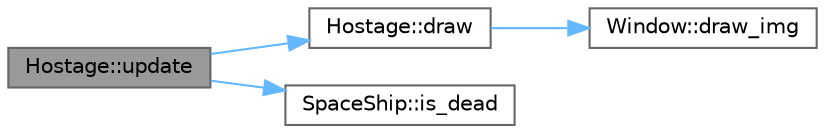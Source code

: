 digraph "Hostage::update"
{
 // LATEX_PDF_SIZE
  bgcolor="transparent";
  edge [fontname=Helvetica,fontsize=10,labelfontname=Helvetica,labelfontsize=10];
  node [fontname=Helvetica,fontsize=10,shape=box,height=0.2,width=0.4];
  rankdir="LR";
  Node1 [id="Node000001",label="Hostage::update",height=0.2,width=0.4,color="gray40", fillcolor="grey60", style="filled", fontcolor="black",tooltip=" "];
  Node1 -> Node2 [id="edge1_Node000001_Node000002",color="steelblue1",style="solid",tooltip=" "];
  Node2 [id="Node000002",label="Hostage::draw",height=0.2,width=0.4,color="grey40", fillcolor="white", style="filled",URL="$class_hostage.html#a0bfbfbbbbc63a085be8053f6e5d61d53",tooltip=" "];
  Node2 -> Node3 [id="edge2_Node000002_Node000003",color="steelblue1",style="solid",tooltip=" "];
  Node3 [id="Node000003",label="Window::draw_img",height=0.2,width=0.4,color="grey40", fillcolor="white", style="filled",URL="$class_window.html#a48e73a0367542100ebbccde2af7a49e8",tooltip=" "];
  Node1 -> Node4 [id="edge3_Node000001_Node000004",color="steelblue1",style="solid",tooltip=" "];
  Node4 [id="Node000004",label="SpaceShip::is_dead",height=0.2,width=0.4,color="grey40", fillcolor="white", style="filled",URL="$class_space_ship.html#ac29face41990d5e8629fc535eb3e37ee",tooltip=" "];
}
